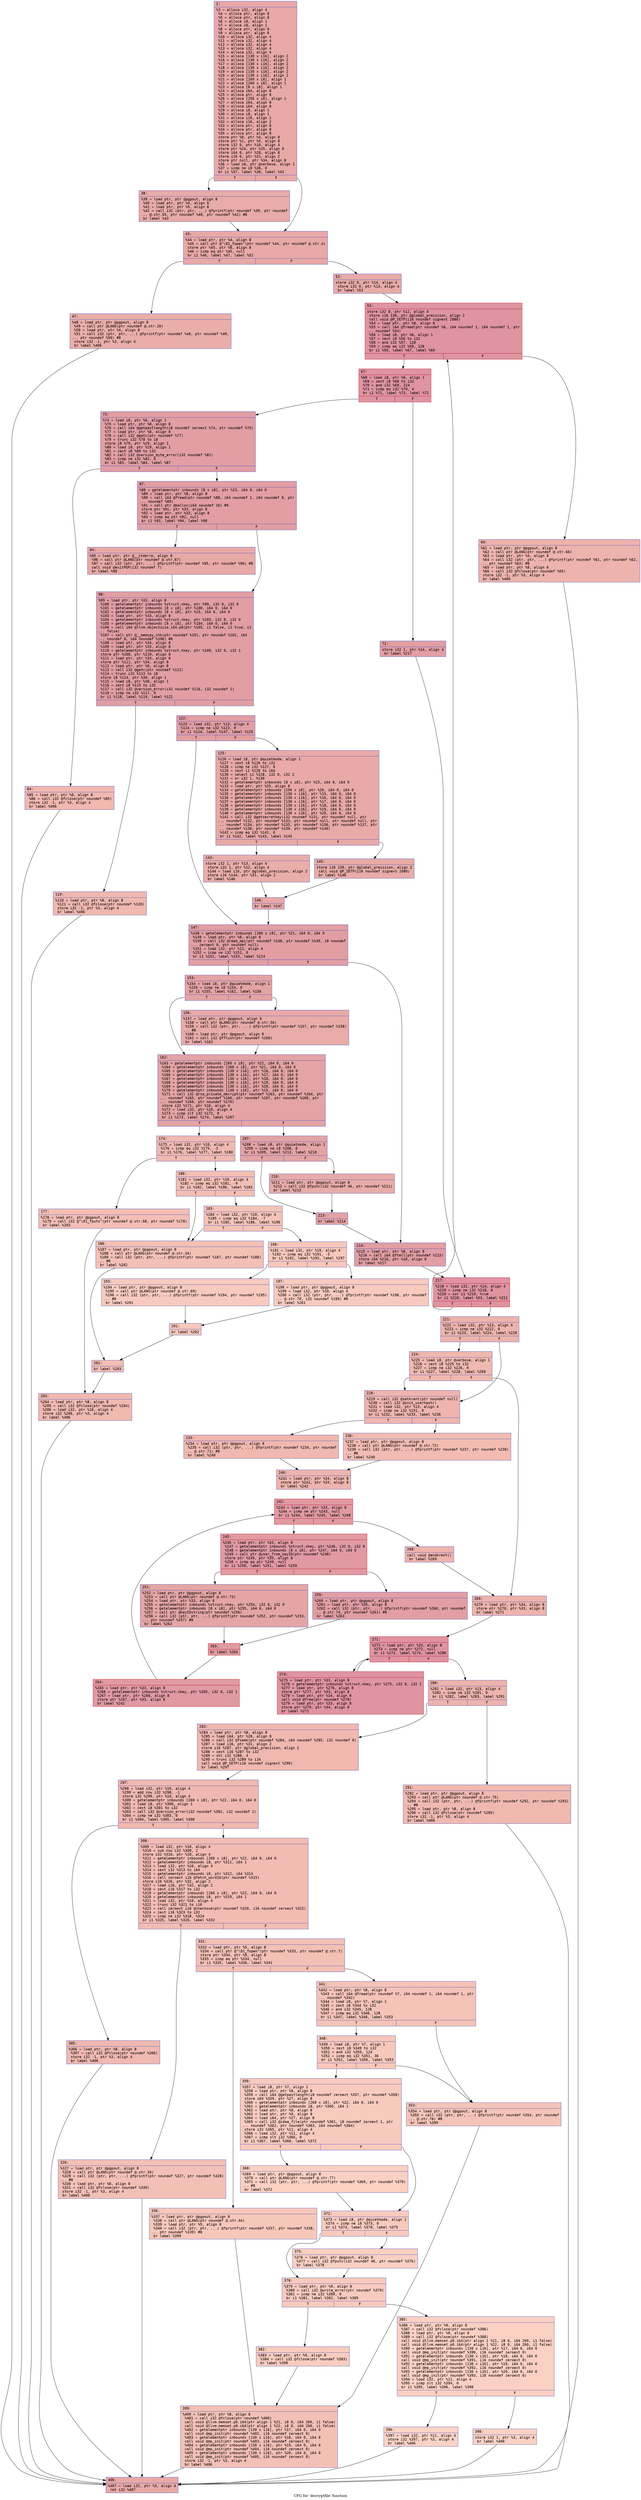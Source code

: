 digraph "CFG for 'decryptfile' function" {
	label="CFG for 'decryptfile' function";

	Node0x6000002aac10 [shape=record,color="#3d50c3ff", style=filled, fillcolor="#ca3b3770" fontname="Courier",label="{2:\l|  %3 = alloca i32, align 4\l  %4 = alloca ptr, align 8\l  %5 = alloca ptr, align 8\l  %6 = alloca i8, align 1\l  %7 = alloca i8, align 1\l  %8 = alloca ptr, align 8\l  %9 = alloca ptr, align 8\l  %10 = alloca i32, align 4\l  %11 = alloca i32, align 4\l  %12 = alloca i32, align 4\l  %13 = alloca i32, align 4\l  %14 = alloca i32, align 4\l  %15 = alloca [130 x i16], align 2\l  %16 = alloca [130 x i16], align 2\l  %17 = alloca [130 x i16], align 2\l  %18 = alloca [130 x i16], align 2\l  %19 = alloca [130 x i16], align 2\l  %20 = alloca [130 x i16], align 2\l  %21 = alloca [260 x i8], align 1\l  %22 = alloca [260 x i8], align 1\l  %23 = alloca [8 x i8], align 1\l  %24 = alloca i64, align 8\l  %25 = alloca ptr, align 8\l  %26 = alloca [256 x i8], align 1\l  %27 = alloca i64, align 8\l  %28 = alloca i64, align 8\l  %29 = alloca i8, align 1\l  %30 = alloca i8, align 1\l  %31 = alloca i16, align 2\l  %32 = alloca i16, align 2\l  %33 = alloca ptr, align 8\l  %34 = alloca ptr, align 8\l  %35 = alloca ptr, align 8\l  store ptr %0, ptr %4, align 8\l  store ptr %1, ptr %5, align 8\l  store i32 0, ptr %10, align 4\l  store ptr %24, ptr %25, align 8\l  store i64 0, ptr %28, align 8\l  store i16 0, ptr %31, align 2\l  store ptr null, ptr %34, align 8\l  %36 = load i8, ptr @verbose, align 1\l  %37 = icmp ne i8 %36, 0\l  br i1 %37, label %38, label %43\l|{<s0>T|<s1>F}}"];
	Node0x6000002aac10:s0 -> Node0x6000002aac60[tooltip="2 -> 38\nProbability 62.50%" ];
	Node0x6000002aac10:s1 -> Node0x6000002aacb0[tooltip="2 -> 43\nProbability 37.50%" ];
	Node0x6000002aac60 [shape=record,color="#3d50c3ff", style=filled, fillcolor="#cc403a70" fontname="Courier",label="{38:\l|  %39 = load ptr, ptr @pgpout, align 8\l  %40 = load ptr, ptr %4, align 8\l  %41 = load ptr, ptr %5, align 8\l  %42 = call i32 (ptr, ptr, ...) @fprintf(ptr noundef %39, ptr noundef\l... @.str.65, ptr noundef %40, ptr noundef %41) #8\l  br label %43\l}"];
	Node0x6000002aac60 -> Node0x6000002aacb0[tooltip="38 -> 43\nProbability 100.00%" ];
	Node0x6000002aacb0 [shape=record,color="#3d50c3ff", style=filled, fillcolor="#ca3b3770" fontname="Courier",label="{43:\l|  %44 = load ptr, ptr %4, align 8\l  %45 = call ptr @\"\\01_fopen\"(ptr noundef %44, ptr noundef @.str.4)\l  store ptr %45, ptr %8, align 8\l  %46 = icmp eq ptr %45, null\l  br i1 %46, label %47, label %52\l|{<s0>T|<s1>F}}"];
	Node0x6000002aacb0:s0 -> Node0x6000002aad00[tooltip="43 -> 47\nProbability 37.50%" ];
	Node0x6000002aacb0:s1 -> Node0x6000002aad50[tooltip="43 -> 52\nProbability 62.50%" ];
	Node0x6000002aad00 [shape=record,color="#3d50c3ff", style=filled, fillcolor="#d0473d70" fontname="Courier",label="{47:\l|  %48 = load ptr, ptr @pgpout, align 8\l  %49 = call ptr @LANG(ptr noundef @.str.20)\l  %50 = load ptr, ptr %4, align 8\l  %51 = call i32 (ptr, ptr, ...) @fprintf(ptr noundef %48, ptr noundef %49,\l... ptr noundef %50) #8\l  store i32 -1, ptr %3, align 4\l  br label %406\l}"];
	Node0x6000002aad00 -> Node0x6000002ac4b0[tooltip="47 -> 406\nProbability 100.00%" ];
	Node0x6000002aad50 [shape=record,color="#3d50c3ff", style=filled, fillcolor="#cc403a70" fontname="Courier",label="{52:\l|  store i32 0, ptr %14, align 4\l  store i32 0, ptr %13, align 4\l  br label %53\l}"];
	Node0x6000002aad50 -> Node0x6000002aada0[tooltip="52 -> 53\nProbability 100.00%" ];
	Node0x6000002aada0 [shape=record,color="#b70d28ff", style=filled, fillcolor="#b70d2870" fontname="Courier",label="{53:\l|  store i32 0, ptr %12, align 4\l  store i16 130, ptr @global_precision, align 2\l  call void @P_SETP(i16 noundef signext 2080)\l  %54 = load ptr, ptr %8, align 8\l  %55 = call i64 @fread(ptr noundef %6, i64 noundef 1, i64 noundef 1, ptr\l... noundef %54)\l  %56 = load i8, ptr %6, align 1\l  %57 = zext i8 %56 to i32\l  %58 = and i32 %57, 128\l  %59 = icmp eq i32 %58, 128\l  br i1 %59, label %67, label %60\l|{<s0>T|<s1>F}}"];
	Node0x6000002aada0:s0 -> Node0x6000002aae40[tooltip="53 -> 67\nProbability 96.88%" ];
	Node0x6000002aada0:s1 -> Node0x6000002aadf0[tooltip="53 -> 60\nProbability 3.12%" ];
	Node0x6000002aadf0 [shape=record,color="#3d50c3ff", style=filled, fillcolor="#d6524470" fontname="Courier",label="{60:\l|  %61 = load ptr, ptr @pgpout, align 8\l  %62 = call ptr @LANG(ptr noundef @.str.66)\l  %63 = load ptr, ptr %4, align 8\l  %64 = call i32 (ptr, ptr, ...) @fprintf(ptr noundef %61, ptr noundef %62,\l... ptr noundef %63) #8\l  %65 = load ptr, ptr %8, align 8\l  %66 = call i32 @fclose(ptr noundef %65)\l  store i32 -1, ptr %3, align 4\l  br label %406\l}"];
	Node0x6000002aadf0 -> Node0x6000002ac4b0[tooltip="60 -> 406\nProbability 100.00%" ];
	Node0x6000002aae40 [shape=record,color="#b70d28ff", style=filled, fillcolor="#b70d2870" fontname="Courier",label="{67:\l|  %68 = load i8, ptr %6, align 1\l  %69 = zext i8 %68 to i32\l  %70 = and i32 %69, 124\l  %71 = icmp eq i32 %70, 4\l  br i1 %71, label %73, label %72\l|{<s0>T|<s1>F}}"];
	Node0x6000002aae40:s0 -> Node0x6000002aaee0[tooltip="67 -> 73\nProbability 50.00%" ];
	Node0x6000002aae40:s1 -> Node0x6000002aae90[tooltip="67 -> 72\nProbability 50.00%" ];
	Node0x6000002aae90 [shape=record,color="#3d50c3ff", style=filled, fillcolor="#be242e70" fontname="Courier",label="{72:\l|  store i32 1, ptr %14, align 4\l  br label %217\l}"];
	Node0x6000002aae90 -> Node0x6000002ab840[tooltip="72 -> 217\nProbability 100.00%" ];
	Node0x6000002aaee0 [shape=record,color="#3d50c3ff", style=filled, fillcolor="#be242e70" fontname="Courier",label="{73:\l|  %74 = load i8, ptr %6, align 1\l  %75 = load ptr, ptr %8, align 8\l  %76 = call i64 @getpastlength(i8 noundef zeroext %74, ptr noundef %75)\l  %77 = load ptr, ptr %8, align 8\l  %78 = call i32 @getc(ptr noundef %77)\l  %79 = trunc i32 %78 to i8\l  store i8 %79, ptr %29, align 1\l  %80 = load i8, ptr %29, align 1\l  %81 = zext i8 %80 to i32\l  %82 = call i32 @version_byte_error(i32 noundef %81)\l  %83 = icmp ne i32 %82, 0\l  br i1 %83, label %84, label %87\l|{<s0>T|<s1>F}}"];
	Node0x6000002aaee0:s0 -> Node0x6000002aaf30[tooltip="73 -> 84\nProbability 3.12%" ];
	Node0x6000002aaee0:s1 -> Node0x6000002aaf80[tooltip="73 -> 87\nProbability 96.88%" ];
	Node0x6000002aaf30 [shape=record,color="#3d50c3ff", style=filled, fillcolor="#dc5d4a70" fontname="Courier",label="{84:\l|  %85 = load ptr, ptr %8, align 8\l  %86 = call i32 @fclose(ptr noundef %85)\l  store i32 -1, ptr %3, align 4\l  br label %406\l}"];
	Node0x6000002aaf30 -> Node0x6000002ac4b0[tooltip="84 -> 406\nProbability 100.00%" ];
	Node0x6000002aaf80 [shape=record,color="#3d50c3ff", style=filled, fillcolor="#be242e70" fontname="Courier",label="{87:\l|  %88 = getelementptr inbounds [8 x i8], ptr %23, i64 0, i64 0\l  %89 = load ptr, ptr %8, align 8\l  %90 = call i64 @fread(ptr noundef %88, i64 noundef 1, i64 noundef 8, ptr\l... noundef %89)\l  %91 = call ptr @malloc(i64 noundef 16) #9\l  store ptr %91, ptr %33, align 8\l  %92 = load ptr, ptr %33, align 8\l  %93 = icmp eq ptr %92, null\l  br i1 %93, label %94, label %98\l|{<s0>T|<s1>F}}"];
	Node0x6000002aaf80:s0 -> Node0x6000002aafd0[tooltip="87 -> 94\nProbability 37.50%" ];
	Node0x6000002aaf80:s1 -> Node0x6000002ab020[tooltip="87 -> 98\nProbability 62.50%" ];
	Node0x6000002aafd0 [shape=record,color="#3d50c3ff", style=filled, fillcolor="#ca3b3770" fontname="Courier",label="{94:\l|  %95 = load ptr, ptr @__stderrp, align 8\l  %96 = call ptr @LANG(ptr noundef @.str.67)\l  %97 = call i32 (ptr, ptr, ...) @fprintf(ptr noundef %95, ptr noundef %96) #8\l  call void @exitPGP(i32 noundef 7)\l  br label %98\l}"];
	Node0x6000002aafd0 -> Node0x6000002ab020[tooltip="94 -> 98\nProbability 100.00%" ];
	Node0x6000002ab020 [shape=record,color="#3d50c3ff", style=filled, fillcolor="#be242e70" fontname="Courier",label="{98:\l|  %99 = load ptr, ptr %33, align 8\l  %100 = getelementptr inbounds %struct.nkey, ptr %99, i32 0, i32 0\l  %101 = getelementptr inbounds [8 x i8], ptr %100, i64 0, i64 0\l  %102 = getelementptr inbounds [8 x i8], ptr %23, i64 0, i64 0\l  %103 = load ptr, ptr %33, align 8\l  %104 = getelementptr inbounds %struct.nkey, ptr %103, i32 0, i32 0\l  %105 = getelementptr inbounds [8 x i8], ptr %104, i64 0, i64 0\l  %106 = call i64 @llvm.objectsize.i64.p0(ptr %105, i1 false, i1 true, i1\l... false)\l  %107 = call ptr @__memcpy_chk(ptr noundef %101, ptr noundef %102, i64\l... noundef 8, i64 noundef %106) #8\l  %108 = load ptr, ptr %34, align 8\l  %109 = load ptr, ptr %33, align 8\l  %110 = getelementptr inbounds %struct.nkey, ptr %109, i32 0, i32 1\l  store ptr %108, ptr %110, align 8\l  %111 = load ptr, ptr %33, align 8\l  store ptr %111, ptr %34, align 8\l  %112 = load ptr, ptr %8, align 8\l  %113 = call i32 @getc(ptr noundef %112)\l  %114 = trunc i32 %113 to i8\l  store i8 %114, ptr %30, align 1\l  %115 = load i8, ptr %30, align 1\l  %116 = zext i8 %115 to i32\l  %117 = call i32 @version_error(i32 noundef %116, i32 noundef 1)\l  %118 = icmp ne i32 %117, 0\l  br i1 %118, label %119, label %122\l|{<s0>T|<s1>F}}"];
	Node0x6000002ab020:s0 -> Node0x6000002ab070[tooltip="98 -> 119\nProbability 3.12%" ];
	Node0x6000002ab020:s1 -> Node0x6000002ab0c0[tooltip="98 -> 122\nProbability 96.88%" ];
	Node0x6000002ab070 [shape=record,color="#3d50c3ff", style=filled, fillcolor="#dc5d4a70" fontname="Courier",label="{119:\l|  %120 = load ptr, ptr %8, align 8\l  %121 = call i32 @fclose(ptr noundef %120)\l  store i32 -1, ptr %3, align 4\l  br label %406\l}"];
	Node0x6000002ab070 -> Node0x6000002ac4b0[tooltip="119 -> 406\nProbability 100.00%" ];
	Node0x6000002ab0c0 [shape=record,color="#3d50c3ff", style=filled, fillcolor="#be242e70" fontname="Courier",label="{122:\l|  %123 = load i32, ptr %13, align 4\l  %124 = icmp ne i32 %123, 0\l  br i1 %124, label %147, label %125\l|{<s0>T|<s1>F}}"];
	Node0x6000002ab0c0:s0 -> Node0x6000002ab250[tooltip="122 -> 147\nProbability 62.50%" ];
	Node0x6000002ab0c0:s1 -> Node0x6000002ab110[tooltip="122 -> 125\nProbability 37.50%" ];
	Node0x6000002ab110 [shape=record,color="#3d50c3ff", style=filled, fillcolor="#ca3b3770" fontname="Courier",label="{125:\l|  %126 = load i8, ptr @quietmode, align 1\l  %127 = zext i8 %126 to i32\l  %128 = icmp ne i32 %127, 0\l  %129 = zext i1 %128 to i64\l  %130 = select i1 %128, i32 0, i32 2\l  %131 = or i32 1, %130\l  %132 = getelementptr inbounds [8 x i8], ptr %23, i64 0, i64 0\l  %133 = load ptr, ptr %25, align 8\l  %134 = getelementptr inbounds [256 x i8], ptr %26, i64 0, i64 0\l  %135 = getelementptr inbounds [130 x i16], ptr %15, i64 0, i64 0\l  %136 = getelementptr inbounds [130 x i16], ptr %16, i64 0, i64 0\l  %137 = getelementptr inbounds [130 x i16], ptr %17, i64 0, i64 0\l  %138 = getelementptr inbounds [130 x i16], ptr %18, i64 0, i64 0\l  %139 = getelementptr inbounds [130 x i16], ptr %19, i64 0, i64 0\l  %140 = getelementptr inbounds [130 x i16], ptr %20, i64 0, i64 0\l  %141 = call i32 @getsecretkey(i32 noundef %131, ptr noundef null, ptr\l... noundef %132, ptr noundef %133, ptr noundef null, ptr noundef null, ptr\l... noundef %134, ptr noundef %135, ptr noundef %136, ptr noundef %137, ptr\l... noundef %138, ptr noundef %139, ptr noundef %140)\l  %142 = icmp eq i32 %141, 0\l  br i1 %142, label %143, label %145\l|{<s0>T|<s1>F}}"];
	Node0x6000002ab110:s0 -> Node0x6000002ab160[tooltip="125 -> 143\nProbability 37.50%" ];
	Node0x6000002ab110:s1 -> Node0x6000002ab1b0[tooltip="125 -> 145\nProbability 62.50%" ];
	Node0x6000002ab160 [shape=record,color="#3d50c3ff", style=filled, fillcolor="#d0473d70" fontname="Courier",label="{143:\l|  store i32 1, ptr %13, align 4\l  store i32 1, ptr %12, align 4\l  %144 = load i16, ptr @global_precision, align 2\l  store i16 %144, ptr %31, align 2\l  br label %146\l}"];
	Node0x6000002ab160 -> Node0x6000002ab200[tooltip="143 -> 146\nProbability 100.00%" ];
	Node0x6000002ab1b0 [shape=record,color="#3d50c3ff", style=filled, fillcolor="#cc403a70" fontname="Courier",label="{145:\l|  store i16 130, ptr @global_precision, align 2\l  call void @P_SETP(i16 noundef signext 2080)\l  br label %146\l}"];
	Node0x6000002ab1b0 -> Node0x6000002ab200[tooltip="145 -> 146\nProbability 100.00%" ];
	Node0x6000002ab200 [shape=record,color="#3d50c3ff", style=filled, fillcolor="#ca3b3770" fontname="Courier",label="{146:\l|  br label %147\l}"];
	Node0x6000002ab200 -> Node0x6000002ab250[tooltip="146 -> 147\nProbability 100.00%" ];
	Node0x6000002ab250 [shape=record,color="#3d50c3ff", style=filled, fillcolor="#be242e70" fontname="Courier",label="{147:\l|  %148 = getelementptr inbounds [260 x i8], ptr %21, i64 0, i64 0\l  %149 = load ptr, ptr %8, align 8\l  %150 = call i32 @read_mpi(ptr noundef %148, ptr noundef %149, i8 noundef\l... zeroext 0, ptr noundef null)\l  %151 = load i32, ptr %12, align 4\l  %152 = icmp ne i32 %151, 0\l  br i1 %152, label %153, label %214\l|{<s0>T|<s1>F}}"];
	Node0x6000002ab250:s0 -> Node0x6000002ab2a0[tooltip="147 -> 153\nProbability 62.50%" ];
	Node0x6000002ab250:s1 -> Node0x6000002ab7f0[tooltip="147 -> 214\nProbability 37.50%" ];
	Node0x6000002ab2a0 [shape=record,color="#3d50c3ff", style=filled, fillcolor="#c32e3170" fontname="Courier",label="{153:\l|  %154 = load i8, ptr @quietmode, align 1\l  %155 = icmp ne i8 %154, 0\l  br i1 %155, label %162, label %156\l|{<s0>T|<s1>F}}"];
	Node0x6000002ab2a0:s0 -> Node0x6000002ab340[tooltip="153 -> 162\nProbability 62.50%" ];
	Node0x6000002ab2a0:s1 -> Node0x6000002ab2f0[tooltip="153 -> 156\nProbability 37.50%" ];
	Node0x6000002ab2f0 [shape=record,color="#3d50c3ff", style=filled, fillcolor="#cc403a70" fontname="Courier",label="{156:\l|  %157 = load ptr, ptr @pgpout, align 8\l  %158 = call ptr @LANG(ptr noundef @.str.56)\l  %159 = call i32 (ptr, ptr, ...) @fprintf(ptr noundef %157, ptr noundef %158)\l... #8\l  %160 = load ptr, ptr @pgpout, align 8\l  %161 = call i32 @fflush(ptr noundef %160)\l  br label %162\l}"];
	Node0x6000002ab2f0 -> Node0x6000002ab340[tooltip="156 -> 162\nProbability 100.00%" ];
	Node0x6000002ab340 [shape=record,color="#3d50c3ff", style=filled, fillcolor="#c32e3170" fontname="Courier",label="{162:\l|  %163 = getelementptr inbounds [260 x i8], ptr %22, i64 0, i64 0\l  %164 = getelementptr inbounds [260 x i8], ptr %21, i64 0, i64 0\l  %165 = getelementptr inbounds [130 x i16], ptr %16, i64 0, i64 0\l  %166 = getelementptr inbounds [130 x i16], ptr %17, i64 0, i64 0\l  %167 = getelementptr inbounds [130 x i16], ptr %18, i64 0, i64 0\l  %168 = getelementptr inbounds [130 x i16], ptr %19, i64 0, i64 0\l  %169 = getelementptr inbounds [130 x i16], ptr %20, i64 0, i64 0\l  %170 = getelementptr inbounds [130 x i16], ptr %15, i64 0, i64 0\l  %171 = call i32 @rsa_private_decrypt(ptr noundef %163, ptr noundef %164, ptr\l... noundef %165, ptr noundef %166, ptr noundef %167, ptr noundef %168, ptr\l... noundef %169, ptr noundef %170)\l  store i32 %171, ptr %10, align 4\l  %172 = load i32, ptr %10, align 4\l  %173 = icmp slt i32 %172, 0\l  br i1 %173, label %174, label %207\l|{<s0>T|<s1>F}}"];
	Node0x6000002ab340:s0 -> Node0x6000002ab390[tooltip="162 -> 174\nProbability 3.12%" ];
	Node0x6000002ab340:s1 -> Node0x6000002ab700[tooltip="162 -> 207\nProbability 96.88%" ];
	Node0x6000002ab390 [shape=record,color="#3d50c3ff", style=filled, fillcolor="#de614d70" fontname="Courier",label="{174:\l|  %175 = load i32, ptr %10, align 4\l  %176 = icmp eq i32 %175, -3\l  br i1 %176, label %177, label %180\l|{<s0>T|<s1>F}}"];
	Node0x6000002ab390:s0 -> Node0x6000002ab3e0[tooltip="174 -> 177\nProbability 50.00%" ];
	Node0x6000002ab390:s1 -> Node0x6000002ab430[tooltip="174 -> 180\nProbability 50.00%" ];
	Node0x6000002ab3e0 [shape=record,color="#3d50c3ff", style=filled, fillcolor="#e36c5570" fontname="Courier",label="{177:\l|  %178 = load ptr, ptr @pgpout, align 8\l  %179 = call i32 @\"\\01_fputs\"(ptr noundef @.str.68, ptr noundef %178)\l  br label %203\l}"];
	Node0x6000002ab3e0 -> Node0x6000002ab6b0[tooltip="177 -> 203\nProbability 100.00%" ];
	Node0x6000002ab430 [shape=record,color="#3d50c3ff", style=filled, fillcolor="#e36c5570" fontname="Courier",label="{180:\l|  %181 = load i32, ptr %10, align 4\l  %182 = icmp eq i32 %181, -9\l  br i1 %182, label %186, label %183\l|{<s0>T|<s1>F}}"];
	Node0x6000002ab430:s0 -> Node0x6000002ab4d0[tooltip="180 -> 186\nProbability 50.00%" ];
	Node0x6000002ab430:s1 -> Node0x6000002ab480[tooltip="180 -> 183\nProbability 50.00%" ];
	Node0x6000002ab480 [shape=record,color="#3d50c3ff", style=filled, fillcolor="#e8765c70" fontname="Courier",label="{183:\l|  %184 = load i32, ptr %10, align 4\l  %185 = icmp eq i32 %184, -7\l  br i1 %185, label %186, label %190\l|{<s0>T|<s1>F}}"];
	Node0x6000002ab480:s0 -> Node0x6000002ab4d0[tooltip="183 -> 186\nProbability 50.00%" ];
	Node0x6000002ab480:s1 -> Node0x6000002ab520[tooltip="183 -> 190\nProbability 50.00%" ];
	Node0x6000002ab4d0 [shape=record,color="#3d50c3ff", style=filled, fillcolor="#e5705870" fontname="Courier",label="{186:\l|  %187 = load ptr, ptr @pgpout, align 8\l  %188 = call ptr @LANG(ptr noundef @.str.34)\l  %189 = call i32 (ptr, ptr, ...) @fprintf(ptr noundef %187, ptr noundef %188)\l... #8\l  br label %202\l}"];
	Node0x6000002ab4d0 -> Node0x6000002ab660[tooltip="186 -> 202\nProbability 100.00%" ];
	Node0x6000002ab520 [shape=record,color="#3d50c3ff", style=filled, fillcolor="#ec7f6370" fontname="Courier",label="{190:\l|  %191 = load i32, ptr %10, align 4\l  %192 = icmp eq i32 %191, -5\l  br i1 %192, label %193, label %197\l|{<s0>T|<s1>F}}"];
	Node0x6000002ab520:s0 -> Node0x6000002ab570[tooltip="190 -> 193\nProbability 50.00%" ];
	Node0x6000002ab520:s1 -> Node0x6000002ab5c0[tooltip="190 -> 197\nProbability 50.00%" ];
	Node0x6000002ab570 [shape=record,color="#3d50c3ff", style=filled, fillcolor="#ef886b70" fontname="Courier",label="{193:\l|  %194 = load ptr, ptr @pgpout, align 8\l  %195 = call ptr @LANG(ptr noundef @.str.69)\l  %196 = call i32 (ptr, ptr, ...) @fprintf(ptr noundef %194, ptr noundef %195)\l... #8\l  br label %201\l}"];
	Node0x6000002ab570 -> Node0x6000002ab610[tooltip="193 -> 201\nProbability 100.00%" ];
	Node0x6000002ab5c0 [shape=record,color="#3d50c3ff", style=filled, fillcolor="#ef886b70" fontname="Courier",label="{197:\l|  %198 = load ptr, ptr @pgpout, align 8\l  %199 = load i32, ptr %10, align 4\l  %200 = call i32 (ptr, ptr, ...) @fprintf(ptr noundef %198, ptr noundef\l... @.str.70, i32 noundef %199) #8\l  br label %201\l}"];
	Node0x6000002ab5c0 -> Node0x6000002ab610[tooltip="197 -> 201\nProbability 100.00%" ];
	Node0x6000002ab610 [shape=record,color="#3d50c3ff", style=filled, fillcolor="#ec7f6370" fontname="Courier",label="{201:\l|  br label %202\l}"];
	Node0x6000002ab610 -> Node0x6000002ab660[tooltip="201 -> 202\nProbability 100.00%" ];
	Node0x6000002ab660 [shape=record,color="#3d50c3ff", style=filled, fillcolor="#e36c5570" fontname="Courier",label="{202:\l|  br label %203\l}"];
	Node0x6000002ab660 -> Node0x6000002ab6b0[tooltip="202 -> 203\nProbability 100.00%" ];
	Node0x6000002ab6b0 [shape=record,color="#3d50c3ff", style=filled, fillcolor="#de614d70" fontname="Courier",label="{203:\l|  %204 = load ptr, ptr %8, align 8\l  %205 = call i32 @fclose(ptr noundef %204)\l  %206 = load i32, ptr %10, align 4\l  store i32 %206, ptr %3, align 4\l  br label %406\l}"];
	Node0x6000002ab6b0 -> Node0x6000002ac4b0[tooltip="203 -> 406\nProbability 100.00%" ];
	Node0x6000002ab700 [shape=record,color="#3d50c3ff", style=filled, fillcolor="#c32e3170" fontname="Courier",label="{207:\l|  %208 = load i8, ptr @quietmode, align 1\l  %209 = icmp ne i8 %208, 0\l  br i1 %209, label %213, label %210\l|{<s0>T|<s1>F}}"];
	Node0x6000002ab700:s0 -> Node0x6000002ab7a0[tooltip="207 -> 213\nProbability 62.50%" ];
	Node0x6000002ab700:s1 -> Node0x6000002ab750[tooltip="207 -> 210\nProbability 37.50%" ];
	Node0x6000002ab750 [shape=record,color="#3d50c3ff", style=filled, fillcolor="#cc403a70" fontname="Courier",label="{210:\l|  %211 = load ptr, ptr @pgpout, align 8\l  %212 = call i32 @fputc(i32 noundef 46, ptr noundef %211)\l  br label %213\l}"];
	Node0x6000002ab750 -> Node0x6000002ab7a0[tooltip="210 -> 213\nProbability 100.00%" ];
	Node0x6000002ab7a0 [shape=record,color="#3d50c3ff", style=filled, fillcolor="#c32e3170" fontname="Courier",label="{213:\l|  br label %214\l}"];
	Node0x6000002ab7a0 -> Node0x6000002ab7f0[tooltip="213 -> 214\nProbability 100.00%" ];
	Node0x6000002ab7f0 [shape=record,color="#3d50c3ff", style=filled, fillcolor="#be242e70" fontname="Courier",label="{214:\l|  %215 = load ptr, ptr %8, align 8\l  %216 = call i64 @ftell(ptr noundef %215)\l  store i64 %216, ptr %28, align 8\l  br label %217\l}"];
	Node0x6000002ab7f0 -> Node0x6000002ab840[tooltip="214 -> 217\nProbability 100.00%" ];
	Node0x6000002ab840 [shape=record,color="#b70d28ff", style=filled, fillcolor="#b70d2870" fontname="Courier",label="{217:\l|  %218 = load i32, ptr %14, align 4\l  %219 = icmp ne i32 %218, 0\l  %220 = xor i1 %219, true\l  br i1 %220, label %53, label %221\l|{<s0>T|<s1>F}}"];
	Node0x6000002ab840:s0 -> Node0x6000002aada0[tooltip="217 -> 53\nProbability 96.88%" ];
	Node0x6000002ab840:s1 -> Node0x6000002ab890[tooltip="217 -> 221\nProbability 3.12%" ];
	Node0x6000002ab890 [shape=record,color="#3d50c3ff", style=filled, fillcolor="#d6524470" fontname="Courier",label="{221:\l|  %222 = load i32, ptr %13, align 4\l  %223 = icmp ne i32 %222, 0\l  br i1 %223, label %224, label %228\l|{<s0>T|<s1>F}}"];
	Node0x6000002ab890:s0 -> Node0x6000002ab8e0[tooltip="221 -> 224\nProbability 62.50%" ];
	Node0x6000002ab890:s1 -> Node0x6000002ab930[tooltip="221 -> 228\nProbability 37.50%" ];
	Node0x6000002ab8e0 [shape=record,color="#3d50c3ff", style=filled, fillcolor="#dc5d4a70" fontname="Courier",label="{224:\l|  %225 = load i8, ptr @verbose, align 1\l  %226 = zext i8 %225 to i32\l  %227 = icmp ne i32 %226, 0\l  br i1 %227, label %228, label %269\l|{<s0>T|<s1>F}}"];
	Node0x6000002ab8e0:s0 -> Node0x6000002ab930[tooltip="224 -> 228\nProbability 62.50%" ];
	Node0x6000002ab8e0:s1 -> Node0x6000002abca0[tooltip="224 -> 269\nProbability 37.50%" ];
	Node0x6000002ab930 [shape=record,color="#3d50c3ff", style=filled, fillcolor="#d8564670" fontname="Courier",label="{228:\l|  %229 = call i32 @setkrent(ptr noundef null)\l  %230 = call i32 @init_userhash()\l  %231 = load i32, ptr %13, align 4\l  %232 = icmp ne i32 %231, 0\l  br i1 %232, label %233, label %236\l|{<s0>T|<s1>F}}"];
	Node0x6000002ab930:s0 -> Node0x6000002ab980[tooltip="228 -> 233\nProbability 62.50%" ];
	Node0x6000002ab930:s1 -> Node0x6000002ab9d0[tooltip="228 -> 236\nProbability 37.50%" ];
	Node0x6000002ab980 [shape=record,color="#3d50c3ff", style=filled, fillcolor="#dc5d4a70" fontname="Courier",label="{233:\l|  %234 = load ptr, ptr @pgpout, align 8\l  %235 = call i32 (ptr, ptr, ...) @fprintf(ptr noundef %234, ptr noundef\l... @.str.71) #8\l  br label %240\l}"];
	Node0x6000002ab980 -> Node0x6000002aba20[tooltip="233 -> 240\nProbability 100.00%" ];
	Node0x6000002ab9d0 [shape=record,color="#3d50c3ff", style=filled, fillcolor="#e1675170" fontname="Courier",label="{236:\l|  %237 = load ptr, ptr @pgpout, align 8\l  %238 = call ptr @LANG(ptr noundef @.str.72)\l  %239 = call i32 (ptr, ptr, ...) @fprintf(ptr noundef %237, ptr noundef %238)\l... #8\l  br label %240\l}"];
	Node0x6000002ab9d0 -> Node0x6000002aba20[tooltip="236 -> 240\nProbability 100.00%" ];
	Node0x6000002aba20 [shape=record,color="#3d50c3ff", style=filled, fillcolor="#d8564670" fontname="Courier",label="{240:\l|  %241 = load ptr, ptr %34, align 8\l  store ptr %241, ptr %33, align 8\l  br label %242\l}"];
	Node0x6000002aba20 -> Node0x6000002aba70[tooltip="240 -> 242\nProbability 100.00%" ];
	Node0x6000002aba70 [shape=record,color="#b70d28ff", style=filled, fillcolor="#bb1b2c70" fontname="Courier",label="{242:\l|  %243 = load ptr, ptr %33, align 8\l  %244 = icmp ne ptr %243, null\l  br i1 %244, label %245, label %268\l|{<s0>T|<s1>F}}"];
	Node0x6000002aba70:s0 -> Node0x6000002abac0[tooltip="242 -> 245\nProbability 96.88%" ];
	Node0x6000002aba70:s1 -> Node0x6000002abc50[tooltip="242 -> 268\nProbability 3.12%" ];
	Node0x6000002abac0 [shape=record,color="#b70d28ff", style=filled, fillcolor="#bb1b2c70" fontname="Courier",label="{245:\l|  %246 = load ptr, ptr %33, align 8\l  %247 = getelementptr inbounds %struct.nkey, ptr %246, i32 0, i32 0\l  %248 = getelementptr inbounds [8 x i8], ptr %247, i64 0, i64 0\l  %249 = call ptr @user_from_keyID(ptr noundef %248)\l  store ptr %249, ptr %35, align 8\l  %250 = icmp eq ptr %249, null\l  br i1 %250, label %251, label %259\l|{<s0>T|<s1>F}}"];
	Node0x6000002abac0:s0 -> Node0x6000002abb10[tooltip="245 -> 251\nProbability 37.50%" ];
	Node0x6000002abac0:s1 -> Node0x6000002abb60[tooltip="245 -> 259\nProbability 62.50%" ];
	Node0x6000002abb10 [shape=record,color="#3d50c3ff", style=filled, fillcolor="#c5333470" fontname="Courier",label="{251:\l|  %252 = load ptr, ptr @pgpout, align 8\l  %253 = call ptr @LANG(ptr noundef @.str.73)\l  %254 = load ptr, ptr %33, align 8\l  %255 = getelementptr inbounds %struct.nkey, ptr %254, i32 0, i32 0\l  %256 = getelementptr inbounds [8 x i8], ptr %255, i64 0, i64 0\l  %257 = call ptr @keyIDstring(ptr noundef %256)\l  %258 = call i32 (ptr, ptr, ...) @fprintf(ptr noundef %252, ptr noundef %253,\l... ptr noundef %257) #8\l  br label %263\l}"];
	Node0x6000002abb10 -> Node0x6000002abbb0[tooltip="251 -> 263\nProbability 100.00%" ];
	Node0x6000002abb60 [shape=record,color="#3d50c3ff", style=filled, fillcolor="#be242e70" fontname="Courier",label="{259:\l|  %260 = load ptr, ptr @pgpout, align 8\l  %261 = load ptr, ptr %35, align 8\l  %262 = call i32 (ptr, ptr, ...) @fprintf(ptr noundef %260, ptr noundef\l... @.str.74, ptr noundef %261) #8\l  br label %263\l}"];
	Node0x6000002abb60 -> Node0x6000002abbb0[tooltip="259 -> 263\nProbability 100.00%" ];
	Node0x6000002abbb0 [shape=record,color="#b70d28ff", style=filled, fillcolor="#bb1b2c70" fontname="Courier",label="{263:\l|  br label %264\l}"];
	Node0x6000002abbb0 -> Node0x6000002abc00[tooltip="263 -> 264\nProbability 100.00%" ];
	Node0x6000002abc00 [shape=record,color="#b70d28ff", style=filled, fillcolor="#bb1b2c70" fontname="Courier",label="{264:\l|  %265 = load ptr, ptr %33, align 8\l  %266 = getelementptr inbounds %struct.nkey, ptr %265, i32 0, i32 1\l  %267 = load ptr, ptr %266, align 8\l  store ptr %267, ptr %33, align 8\l  br label %242\l}"];
	Node0x6000002abc00 -> Node0x6000002aba70[tooltip="264 -> 242\nProbability 100.00%" ];
	Node0x6000002abc50 [shape=record,color="#3d50c3ff", style=filled, fillcolor="#d8564670" fontname="Courier",label="{268:\l|  call void @endkrent()\l  br label %269\l}"];
	Node0x6000002abc50 -> Node0x6000002abca0[tooltip="268 -> 269\nProbability 100.00%" ];
	Node0x6000002abca0 [shape=record,color="#3d50c3ff", style=filled, fillcolor="#d6524470" fontname="Courier",label="{269:\l|  %270 = load ptr, ptr %34, align 8\l  store ptr %270, ptr %33, align 8\l  br label %271\l}"];
	Node0x6000002abca0 -> Node0x6000002abcf0[tooltip="269 -> 271\nProbability 100.00%" ];
	Node0x6000002abcf0 [shape=record,color="#b70d28ff", style=filled, fillcolor="#b70d2870" fontname="Courier",label="{271:\l|  %272 = load ptr, ptr %33, align 8\l  %273 = icmp ne ptr %272, null\l  br i1 %273, label %274, label %280\l|{<s0>T|<s1>F}}"];
	Node0x6000002abcf0:s0 -> Node0x6000002abd40[tooltip="271 -> 274\nProbability 96.88%" ];
	Node0x6000002abcf0:s1 -> Node0x6000002abd90[tooltip="271 -> 280\nProbability 3.12%" ];
	Node0x6000002abd40 [shape=record,color="#b70d28ff", style=filled, fillcolor="#b70d2870" fontname="Courier",label="{274:\l|  %275 = load ptr, ptr %33, align 8\l  %276 = getelementptr inbounds %struct.nkey, ptr %275, i32 0, i32 1\l  %277 = load ptr, ptr %276, align 8\l  store ptr %277, ptr %33, align 8\l  %278 = load ptr, ptr %34, align 8\l  call void @free(ptr noundef %278)\l  %279 = load ptr, ptr %33, align 8\l  store ptr %279, ptr %34, align 8\l  br label %271\l}"];
	Node0x6000002abd40 -> Node0x6000002abcf0[tooltip="274 -> 271\nProbability 100.00%" ];
	Node0x6000002abd90 [shape=record,color="#3d50c3ff", style=filled, fillcolor="#d6524470" fontname="Courier",label="{280:\l|  %281 = load i32, ptr %13, align 4\l  %282 = icmp ne i32 %281, 0\l  br i1 %282, label %283, label %291\l|{<s0>T|<s1>F}}"];
	Node0x6000002abd90:s0 -> Node0x6000002abde0[tooltip="280 -> 283\nProbability 62.50%" ];
	Node0x6000002abd90:s1 -> Node0x6000002abe30[tooltip="280 -> 291\nProbability 37.50%" ];
	Node0x6000002abde0 [shape=record,color="#3d50c3ff", style=filled, fillcolor="#dc5d4a70" fontname="Courier",label="{283:\l|  %284 = load ptr, ptr %8, align 8\l  %285 = load i64, ptr %28, align 8\l  %286 = call i32 @fseek(ptr noundef %284, i64 noundef %285, i32 noundef 0)\l  %287 = load i16, ptr %31, align 2\l  store i16 %287, ptr @global_precision, align 2\l  %288 = sext i16 %287 to i32\l  %289 = shl i32 %288, 4\l  %290 = trunc i32 %289 to i16\l  call void @P_SETP(i16 noundef signext %290)\l  br label %297\l}"];
	Node0x6000002abde0 -> Node0x6000002abe80[tooltip="283 -> 297\nProbability 100.00%" ];
	Node0x6000002abe30 [shape=record,color="#3d50c3ff", style=filled, fillcolor="#de614d70" fontname="Courier",label="{291:\l|  %292 = load ptr, ptr @pgpout, align 8\l  %293 = call ptr @LANG(ptr noundef @.str.75)\l  %294 = call i32 (ptr, ptr, ...) @fprintf(ptr noundef %292, ptr noundef %293)\l... #8\l  %295 = load ptr, ptr %8, align 8\l  %296 = call i32 @fclose(ptr noundef %295)\l  store i32 -1, ptr %3, align 4\l  br label %406\l}"];
	Node0x6000002abe30 -> Node0x6000002ac4b0[tooltip="291 -> 406\nProbability 100.00%" ];
	Node0x6000002abe80 [shape=record,color="#3d50c3ff", style=filled, fillcolor="#dc5d4a70" fontname="Courier",label="{297:\l|  %298 = load i32, ptr %10, align 4\l  %299 = add nsw i32 %298, -1\l  store i32 %299, ptr %10, align 4\l  %300 = getelementptr inbounds [260 x i8], ptr %22, i64 0, i64 0\l  %301 = load i8, ptr %300, align 1\l  %302 = zext i8 %301 to i32\l  %303 = call i32 @version_error(i32 noundef %302, i32 noundef 1)\l  %304 = icmp ne i32 %303, 0\l  br i1 %304, label %305, label %308\l|{<s0>T|<s1>F}}"];
	Node0x6000002abe80:s0 -> Node0x6000002abed0[tooltip="297 -> 305\nProbability 62.50%" ];
	Node0x6000002abe80:s1 -> Node0x6000002abf20[tooltip="297 -> 308\nProbability 37.50%" ];
	Node0x6000002abed0 [shape=record,color="#3d50c3ff", style=filled, fillcolor="#de614d70" fontname="Courier",label="{305:\l|  %306 = load ptr, ptr %8, align 8\l  %307 = call i32 @fclose(ptr noundef %306)\l  store i32 -1, ptr %3, align 4\l  br label %406\l}"];
	Node0x6000002abed0 -> Node0x6000002ac4b0[tooltip="305 -> 406\nProbability 100.00%" ];
	Node0x6000002abf20 [shape=record,color="#3d50c3ff", style=filled, fillcolor="#e1675170" fontname="Courier",label="{308:\l|  %309 = load i32, ptr %10, align 4\l  %310 = sub nsw i32 %309, 2\l  store i32 %310, ptr %10, align 4\l  %311 = getelementptr inbounds [260 x i8], ptr %22, i64 0, i64 0\l  %312 = getelementptr inbounds i8, ptr %311, i64 1\l  %313 = load i32, ptr %10, align 4\l  %314 = sext i32 %313 to i64\l  %315 = getelementptr inbounds i8, ptr %312, i64 %314\l  %316 = call zeroext i16 @fetch_word16(ptr noundef %315)\l  store i16 %316, ptr %32, align 2\l  %317 = load i16, ptr %32, align 2\l  %318 = zext i16 %317 to i32\l  %319 = getelementptr inbounds [260 x i8], ptr %22, i64 0, i64 0\l  %320 = getelementptr inbounds i8, ptr %319, i64 1\l  %321 = load i32, ptr %10, align 4\l  %322 = trunc i32 %321 to i16\l  %323 = call zeroext i16 @checksum(ptr noundef %320, i16 noundef zeroext %322)\l  %324 = zext i16 %323 to i32\l  %325 = icmp ne i32 %318, %324\l  br i1 %325, label %326, label %332\l|{<s0>T|<s1>F}}"];
	Node0x6000002abf20:s0 -> Node0x6000002abf70[tooltip="308 -> 326\nProbability 50.00%" ];
	Node0x6000002abf20:s1 -> Node0x6000002ac000[tooltip="308 -> 332\nProbability 50.00%" ];
	Node0x6000002abf70 [shape=record,color="#3d50c3ff", style=filled, fillcolor="#e5705870" fontname="Courier",label="{326:\l|  %327 = load ptr, ptr @pgpout, align 8\l  %328 = call ptr @LANG(ptr noundef @.str.34)\l  %329 = call i32 (ptr, ptr, ...) @fprintf(ptr noundef %327, ptr noundef %328)\l... #8\l  %330 = load ptr, ptr %8, align 8\l  %331 = call i32 @fclose(ptr noundef %330)\l  store i32 -1, ptr %3, align 4\l  br label %406\l}"];
	Node0x6000002abf70 -> Node0x6000002ac4b0[tooltip="326 -> 406\nProbability 100.00%" ];
	Node0x6000002ac000 [shape=record,color="#3d50c3ff", style=filled, fillcolor="#e5705870" fontname="Courier",label="{332:\l|  %333 = load ptr, ptr %5, align 8\l  %334 = call ptr @\"\\01_fopen\"(ptr noundef %333, ptr noundef @.str.7)\l  store ptr %334, ptr %9, align 8\l  %335 = icmp eq ptr %334, null\l  br i1 %335, label %336, label %341\l|{<s0>T|<s1>F}}"];
	Node0x6000002ac000:s0 -> Node0x6000002ac050[tooltip="332 -> 336\nProbability 37.50%" ];
	Node0x6000002ac000:s1 -> Node0x6000002ac0a0[tooltip="332 -> 341\nProbability 62.50%" ];
	Node0x6000002ac050 [shape=record,color="#3d50c3ff", style=filled, fillcolor="#ec7f6370" fontname="Courier",label="{336:\l|  %337 = load ptr, ptr @pgpout, align 8\l  %338 = call ptr @LANG(ptr noundef @.str.44)\l  %339 = load ptr, ptr %5, align 8\l  %340 = call i32 (ptr, ptr, ...) @fprintf(ptr noundef %337, ptr noundef %338,\l... ptr noundef %339) #8\l  br label %399\l}"];
	Node0x6000002ac050 -> Node0x6000002ac460[tooltip="336 -> 399\nProbability 100.00%" ];
	Node0x6000002ac0a0 [shape=record,color="#3d50c3ff", style=filled, fillcolor="#e8765c70" fontname="Courier",label="{341:\l|  %342 = load ptr, ptr %8, align 8\l  %343 = call i64 @fread(ptr noundef %7, i64 noundef 1, i64 noundef 1, ptr\l... noundef %342)\l  %344 = load i8, ptr %7, align 1\l  %345 = zext i8 %344 to i32\l  %346 = and i32 %345, 128\l  %347 = icmp eq i32 %346, 128\l  br i1 %347, label %348, label %353\l|{<s0>T|<s1>F}}"];
	Node0x6000002ac0a0:s0 -> Node0x6000002ac0f0[tooltip="341 -> 348\nProbability 50.00%" ];
	Node0x6000002ac0a0:s1 -> Node0x6000002ac140[tooltip="341 -> 353\nProbability 50.00%" ];
	Node0x6000002ac0f0 [shape=record,color="#3d50c3ff", style=filled, fillcolor="#ec7f6370" fontname="Courier",label="{348:\l|  %349 = load i8, ptr %7, align 1\l  %350 = zext i8 %349 to i32\l  %351 = and i32 %350, 124\l  %352 = icmp eq i32 %351, 36\l  br i1 %352, label %356, label %353\l|{<s0>T|<s1>F}}"];
	Node0x6000002ac0f0:s0 -> Node0x6000002ac190[tooltip="348 -> 356\nProbability 50.00%" ];
	Node0x6000002ac0f0:s1 -> Node0x6000002ac140[tooltip="348 -> 353\nProbability 50.00%" ];
	Node0x6000002ac140 [shape=record,color="#3d50c3ff", style=filled, fillcolor="#e97a5f70" fontname="Courier",label="{353:\l|  %354 = load ptr, ptr @pgpout, align 8\l  %355 = call i32 (ptr, ptr, ...) @fprintf(ptr noundef %354, ptr noundef\l... @.str.76) #8\l  br label %399\l}"];
	Node0x6000002ac140 -> Node0x6000002ac460[tooltip="353 -> 399\nProbability 100.00%" ];
	Node0x6000002ac190 [shape=record,color="#3d50c3ff", style=filled, fillcolor="#ef886b70" fontname="Courier",label="{356:\l|  %357 = load i8, ptr %7, align 1\l  %358 = load ptr, ptr %8, align 8\l  %359 = call i64 @getpastlength(i8 noundef zeroext %357, ptr noundef %358)\l  store i64 %359, ptr %27, align 8\l  %360 = getelementptr inbounds [260 x i8], ptr %22, i64 0, i64 0\l  %361 = getelementptr inbounds i8, ptr %360, i64 1\l  %362 = load ptr, ptr %8, align 8\l  %363 = load ptr, ptr %9, align 8\l  %364 = load i64, ptr %27, align 8\l  %365 = call i32 @idea_file(ptr noundef %361, i8 noundef zeroext 1, ptr\l... noundef %362, ptr noundef %363, i64 noundef %364)\l  store i32 %365, ptr %11, align 4\l  %366 = load i32, ptr %11, align 4\l  %367 = icmp slt i32 %366, 0\l  br i1 %367, label %368, label %372\l|{<s0>T|<s1>F}}"];
	Node0x6000002ac190:s0 -> Node0x6000002ac1e0[tooltip="356 -> 368\nProbability 37.50%" ];
	Node0x6000002ac190:s1 -> Node0x6000002ac230[tooltip="356 -> 372\nProbability 62.50%" ];
	Node0x6000002ac1e0 [shape=record,color="#3d50c3ff", style=filled, fillcolor="#f3947570" fontname="Courier",label="{368:\l|  %369 = load ptr, ptr @pgpout, align 8\l  %370 = call ptr @LANG(ptr noundef @.str.77)\l  %371 = call i32 (ptr, ptr, ...) @fprintf(ptr noundef %369, ptr noundef %370)\l... #8\l  br label %372\l}"];
	Node0x6000002ac1e0 -> Node0x6000002ac230[tooltip="368 -> 372\nProbability 100.00%" ];
	Node0x6000002ac230 [shape=record,color="#3d50c3ff", style=filled, fillcolor="#ef886b70" fontname="Courier",label="{372:\l|  %373 = load i8, ptr @quietmode, align 1\l  %374 = icmp ne i8 %373, 0\l  br i1 %374, label %378, label %375\l|{<s0>T|<s1>F}}"];
	Node0x6000002ac230:s0 -> Node0x6000002ac2d0[tooltip="372 -> 378\nProbability 62.50%" ];
	Node0x6000002ac230:s1 -> Node0x6000002ac280[tooltip="372 -> 375\nProbability 37.50%" ];
	Node0x6000002ac280 [shape=record,color="#3d50c3ff", style=filled, fillcolor="#f3947570" fontname="Courier",label="{375:\l|  %376 = load ptr, ptr @pgpout, align 8\l  %377 = call i32 @fputc(i32 noundef 46, ptr noundef %376)\l  br label %378\l}"];
	Node0x6000002ac280 -> Node0x6000002ac2d0[tooltip="375 -> 378\nProbability 100.00%" ];
	Node0x6000002ac2d0 [shape=record,color="#3d50c3ff", style=filled, fillcolor="#ef886b70" fontname="Courier",label="{378:\l|  %379 = load ptr, ptr %9, align 8\l  %380 = call i32 @write_error(ptr noundef %379)\l  %381 = icmp ne i32 %380, 0\l  br i1 %381, label %382, label %385\l|{<s0>T|<s1>F}}"];
	Node0x6000002ac2d0:s0 -> Node0x6000002ac320[tooltip="378 -> 382\nProbability 62.50%" ];
	Node0x6000002ac2d0:s1 -> Node0x6000002ac370[tooltip="378 -> 385\nProbability 37.50%" ];
	Node0x6000002ac320 [shape=record,color="#3d50c3ff", style=filled, fillcolor="#f08b6e70" fontname="Courier",label="{382:\l|  %383 = load ptr, ptr %9, align 8\l  %384 = call i32 @fclose(ptr noundef %383)\l  br label %399\l}"];
	Node0x6000002ac320 -> Node0x6000002ac460[tooltip="382 -> 399\nProbability 100.00%" ];
	Node0x6000002ac370 [shape=record,color="#3d50c3ff", style=filled, fillcolor="#f3947570" fontname="Courier",label="{385:\l|  %386 = load ptr, ptr %9, align 8\l  %387 = call i32 @fclose(ptr noundef %386)\l  %388 = load ptr, ptr %8, align 8\l  %389 = call i32 @fclose(ptr noundef %388)\l  call void @llvm.memset.p0.i64(ptr align 1 %21, i8 0, i64 260, i1 false)\l  call void @llvm.memset.p0.i64(ptr align 1 %22, i8 0, i64 260, i1 false)\l  %390 = getelementptr inbounds [130 x i16], ptr %17, i64 0, i64 0\l  call void @mp_init(ptr noundef %390, i16 noundef zeroext 0)\l  %391 = getelementptr inbounds [130 x i16], ptr %18, i64 0, i64 0\l  call void @mp_init(ptr noundef %391, i16 noundef zeroext 0)\l  %392 = getelementptr inbounds [130 x i16], ptr %19, i64 0, i64 0\l  call void @mp_init(ptr noundef %392, i16 noundef zeroext 0)\l  %393 = getelementptr inbounds [130 x i16], ptr %20, i64 0, i64 0\l  call void @mp_init(ptr noundef %393, i16 noundef zeroext 0)\l  %394 = load i32, ptr %11, align 4\l  %395 = icmp slt i32 %394, 0\l  br i1 %395, label %396, label %398\l|{<s0>T|<s1>F}}"];
	Node0x6000002ac370:s0 -> Node0x6000002ac3c0[tooltip="385 -> 396\nProbability 37.50%" ];
	Node0x6000002ac370:s1 -> Node0x6000002ac410[tooltip="385 -> 398\nProbability 62.50%" ];
	Node0x6000002ac3c0 [shape=record,color="#3d50c3ff", style=filled, fillcolor="#f59c7d70" fontname="Courier",label="{396:\l|  %397 = load i32, ptr %11, align 4\l  store i32 %397, ptr %3, align 4\l  br label %406\l}"];
	Node0x6000002ac3c0 -> Node0x6000002ac4b0[tooltip="396 -> 406\nProbability 100.00%" ];
	Node0x6000002ac410 [shape=record,color="#3d50c3ff", style=filled, fillcolor="#f4987a70" fontname="Courier",label="{398:\l|  store i32 1, ptr %3, align 4\l  br label %406\l}"];
	Node0x6000002ac410 -> Node0x6000002ac4b0[tooltip="398 -> 406\nProbability 100.00%" ];
	Node0x6000002ac460 [shape=record,color="#3d50c3ff", style=filled, fillcolor="#e5705870" fontname="Courier",label="{399:\l|  %400 = load ptr, ptr %8, align 8\l  %401 = call i32 @fclose(ptr noundef %400)\l  call void @llvm.memset.p0.i64(ptr align 1 %21, i8 0, i64 260, i1 false)\l  call void @llvm.memset.p0.i64(ptr align 1 %22, i8 0, i64 260, i1 false)\l  %402 = getelementptr inbounds [130 x i16], ptr %17, i64 0, i64 0\l  call void @mp_init(ptr noundef %402, i16 noundef zeroext 0)\l  %403 = getelementptr inbounds [130 x i16], ptr %18, i64 0, i64 0\l  call void @mp_init(ptr noundef %403, i16 noundef zeroext 0)\l  %404 = getelementptr inbounds [130 x i16], ptr %19, i64 0, i64 0\l  call void @mp_init(ptr noundef %404, i16 noundef zeroext 0)\l  %405 = getelementptr inbounds [130 x i16], ptr %20, i64 0, i64 0\l  call void @mp_init(ptr noundef %405, i16 noundef zeroext 0)\l  store i32 -1, ptr %3, align 4\l  br label %406\l}"];
	Node0x6000002ac460 -> Node0x6000002ac4b0[tooltip="399 -> 406\nProbability 100.00%" ];
	Node0x6000002ac4b0 [shape=record,color="#3d50c3ff", style=filled, fillcolor="#ca3b3770" fontname="Courier",label="{406:\l|  %407 = load i32, ptr %3, align 4\l  ret i32 %407\l}"];
}
